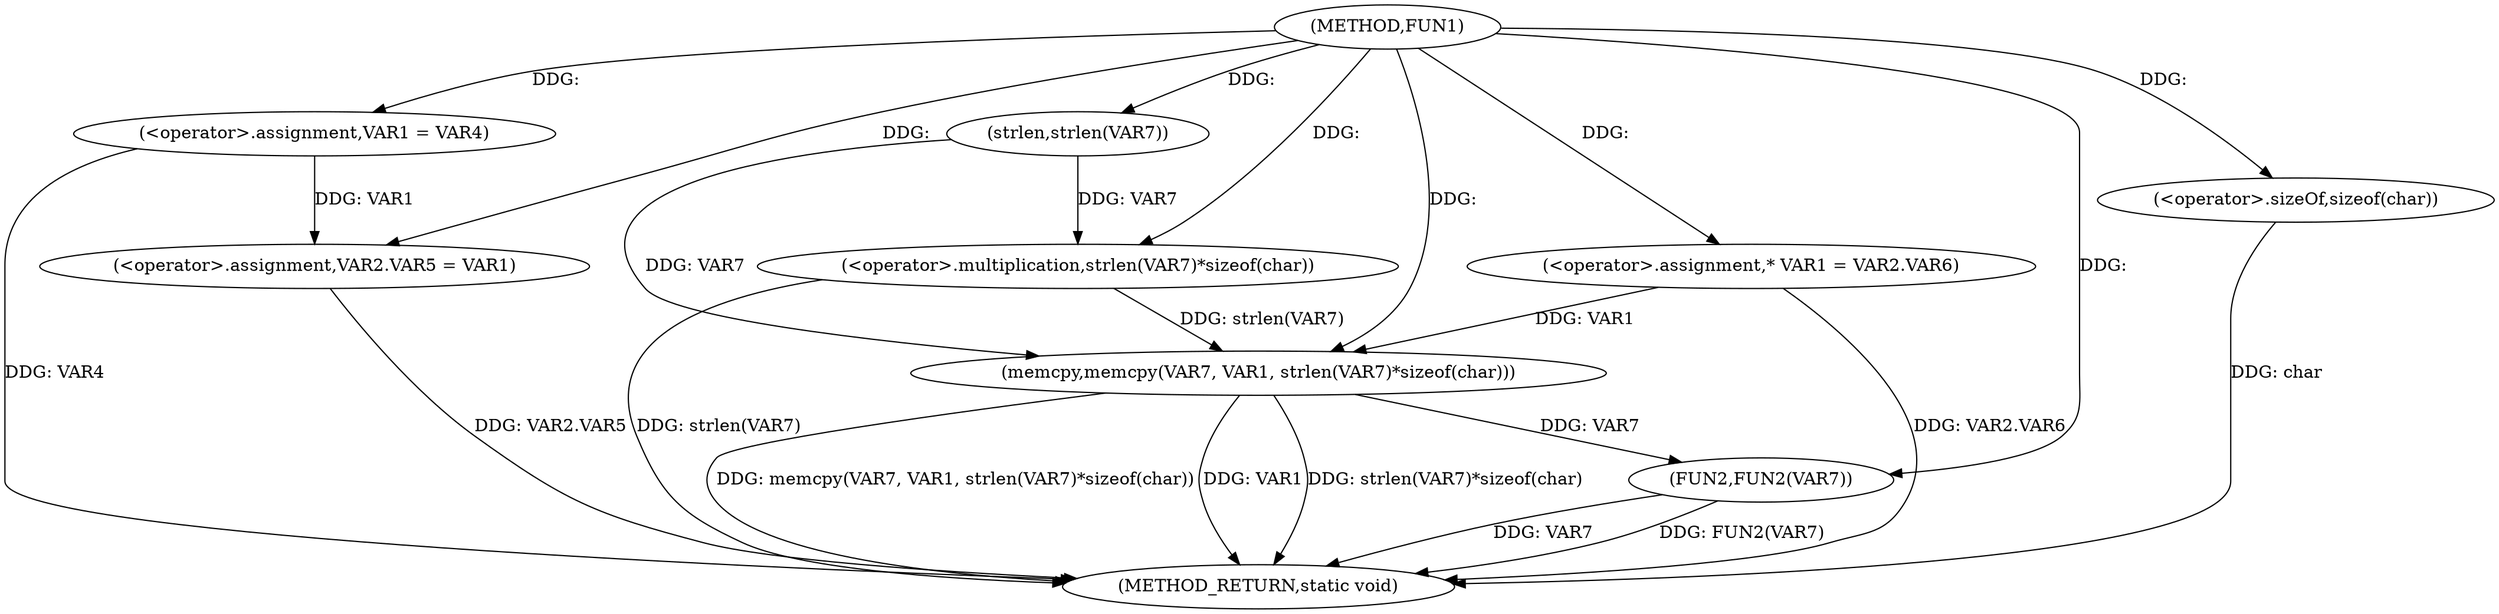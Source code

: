 digraph FUN1 {  
"1000100" [label = "(METHOD,FUN1)" ]
"1000133" [label = "(METHOD_RETURN,static void)" ]
"1000106" [label = "(<operator>.assignment,VAR1 = VAR4)" ]
"1000109" [label = "(<operator>.assignment,VAR2.VAR5 = VAR1)" ]
"1000116" [label = "(<operator>.assignment,* VAR1 = VAR2.VAR6)" ]
"1000123" [label = "(memcpy,memcpy(VAR7, VAR1, strlen(VAR7)*sizeof(char)))" ]
"1000126" [label = "(<operator>.multiplication,strlen(VAR7)*sizeof(char))" ]
"1000127" [label = "(strlen,strlen(VAR7))" ]
"1000129" [label = "(<operator>.sizeOf,sizeof(char))" ]
"1000131" [label = "(FUN2,FUN2(VAR7))" ]
  "1000123" -> "1000133"  [ label = "DDG: VAR1"] 
  "1000106" -> "1000133"  [ label = "DDG: VAR4"] 
  "1000126" -> "1000133"  [ label = "DDG: strlen(VAR7)"] 
  "1000116" -> "1000133"  [ label = "DDG: VAR2.VAR6"] 
  "1000109" -> "1000133"  [ label = "DDG: VAR2.VAR5"] 
  "1000131" -> "1000133"  [ label = "DDG: FUN2(VAR7)"] 
  "1000129" -> "1000133"  [ label = "DDG: char"] 
  "1000123" -> "1000133"  [ label = "DDG: strlen(VAR7)*sizeof(char)"] 
  "1000123" -> "1000133"  [ label = "DDG: memcpy(VAR7, VAR1, strlen(VAR7)*sizeof(char))"] 
  "1000131" -> "1000133"  [ label = "DDG: VAR7"] 
  "1000100" -> "1000106"  [ label = "DDG: "] 
  "1000106" -> "1000109"  [ label = "DDG: VAR1"] 
  "1000100" -> "1000109"  [ label = "DDG: "] 
  "1000100" -> "1000116"  [ label = "DDG: "] 
  "1000127" -> "1000123"  [ label = "DDG: VAR7"] 
  "1000100" -> "1000123"  [ label = "DDG: "] 
  "1000116" -> "1000123"  [ label = "DDG: VAR1"] 
  "1000126" -> "1000123"  [ label = "DDG: strlen(VAR7)"] 
  "1000127" -> "1000126"  [ label = "DDG: VAR7"] 
  "1000100" -> "1000127"  [ label = "DDG: "] 
  "1000100" -> "1000126"  [ label = "DDG: "] 
  "1000100" -> "1000129"  [ label = "DDG: "] 
  "1000123" -> "1000131"  [ label = "DDG: VAR7"] 
  "1000100" -> "1000131"  [ label = "DDG: "] 
}
